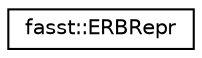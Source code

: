 digraph "Graphical Class Hierarchy"
{
  edge [fontname="Helvetica",fontsize="10",labelfontname="Helvetica",labelfontsize="10"];
  node [fontname="Helvetica",fontsize="10",shape=record];
  rankdir="LR";
  Node0 [label="fasst::ERBRepr",height=0.2,width=0.4,color="black", fillcolor="white", style="filled",URL="$classfasst_1_1ERBRepr.html"];
}
